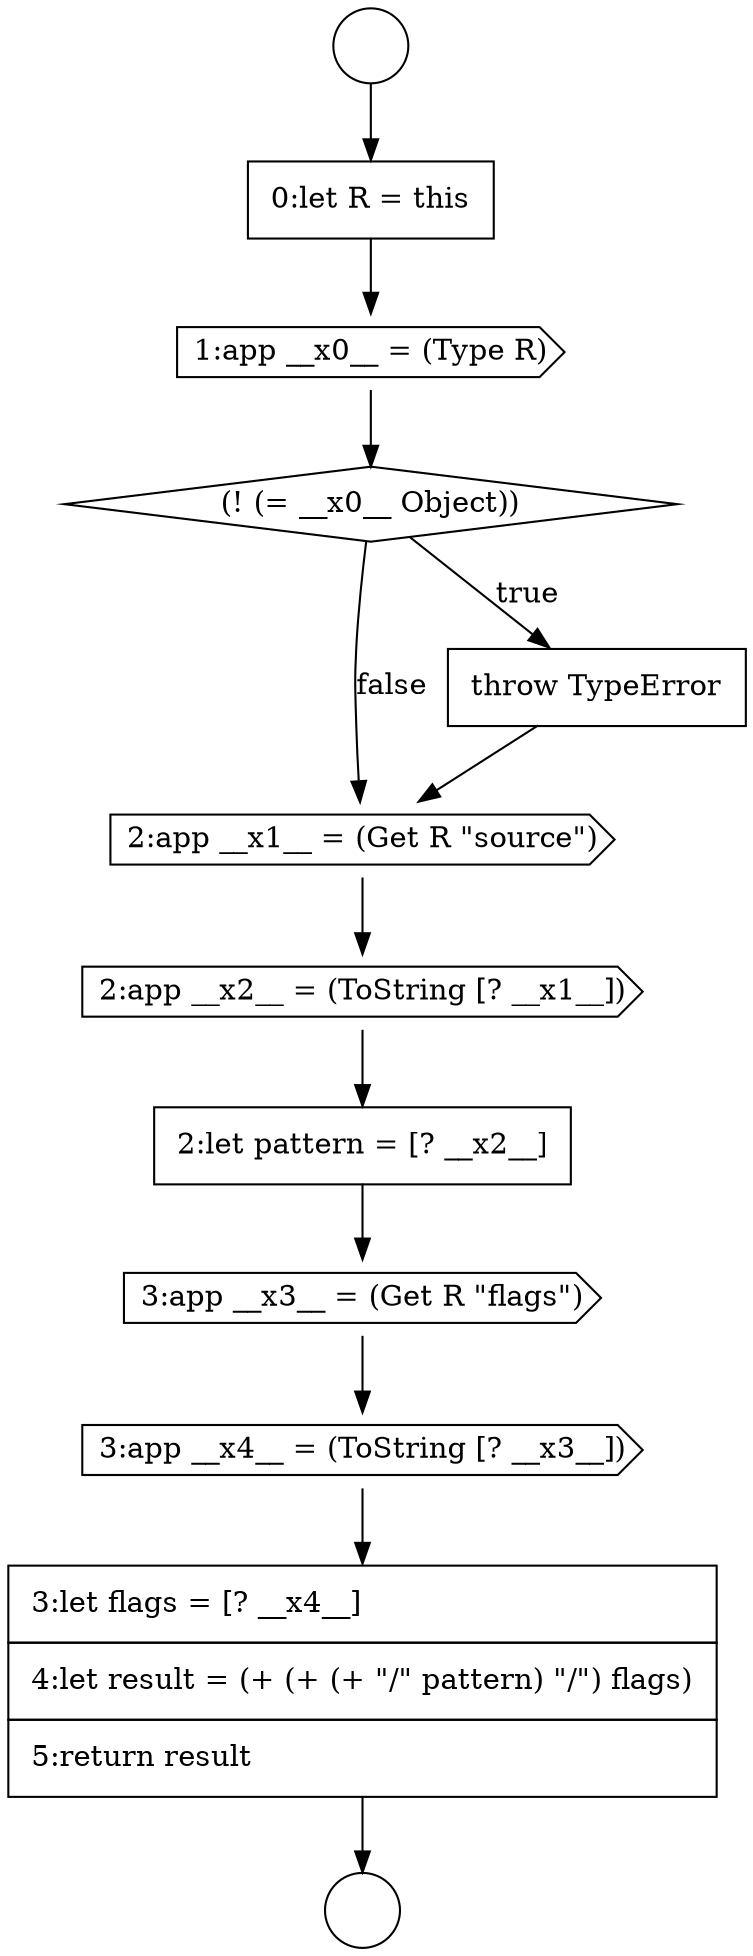 digraph {
  node15590 [shape=cds, label=<<font color="black">3:app __x4__ = (ToString [? __x3__])</font>> color="black" fillcolor="white" style=filled]
  node15586 [shape=cds, label=<<font color="black">2:app __x1__ = (Get R &quot;source&quot;)</font>> color="black" fillcolor="white" style=filled]
  node15591 [shape=none, margin=0, label=<<font color="black">
    <table border="0" cellborder="1" cellspacing="0" cellpadding="10">
      <tr><td align="left">3:let flags = [? __x4__]</td></tr>
      <tr><td align="left">4:let result = (+ (+ (+ &quot;/&quot; pattern) &quot;/&quot;) flags)</td></tr>
      <tr><td align="left">5:return result</td></tr>
    </table>
  </font>> color="black" fillcolor="white" style=filled]
  node15580 [shape=circle label=" " color="black" fillcolor="white" style=filled]
  node15589 [shape=cds, label=<<font color="black">3:app __x3__ = (Get R &quot;flags&quot;)</font>> color="black" fillcolor="white" style=filled]
  node15585 [shape=none, margin=0, label=<<font color="black">
    <table border="0" cellborder="1" cellspacing="0" cellpadding="10">
      <tr><td align="left">throw TypeError</td></tr>
    </table>
  </font>> color="black" fillcolor="white" style=filled]
  node15584 [shape=diamond, label=<<font color="black">(! (= __x0__ Object))</font>> color="black" fillcolor="white" style=filled]
  node15582 [shape=none, margin=0, label=<<font color="black">
    <table border="0" cellborder="1" cellspacing="0" cellpadding="10">
      <tr><td align="left">0:let R = this</td></tr>
    </table>
  </font>> color="black" fillcolor="white" style=filled]
  node15587 [shape=cds, label=<<font color="black">2:app __x2__ = (ToString [? __x1__])</font>> color="black" fillcolor="white" style=filled]
  node15588 [shape=none, margin=0, label=<<font color="black">
    <table border="0" cellborder="1" cellspacing="0" cellpadding="10">
      <tr><td align="left">2:let pattern = [? __x2__]</td></tr>
    </table>
  </font>> color="black" fillcolor="white" style=filled]
  node15583 [shape=cds, label=<<font color="black">1:app __x0__ = (Type R)</font>> color="black" fillcolor="white" style=filled]
  node15581 [shape=circle label=" " color="black" fillcolor="white" style=filled]
  node15591 -> node15581 [ color="black"]
  node15582 -> node15583 [ color="black"]
  node15583 -> node15584 [ color="black"]
  node15584 -> node15585 [label=<<font color="black">true</font>> color="black"]
  node15584 -> node15586 [label=<<font color="black">false</font>> color="black"]
  node15590 -> node15591 [ color="black"]
  node15585 -> node15586 [ color="black"]
  node15580 -> node15582 [ color="black"]
  node15589 -> node15590 [ color="black"]
  node15588 -> node15589 [ color="black"]
  node15587 -> node15588 [ color="black"]
  node15586 -> node15587 [ color="black"]
}
